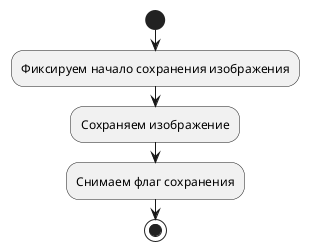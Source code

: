 @startuml
start
:Фиксируем начало сохранения изображения;
:Сохраняем изображение;
:Снимаем флаг сохранения;
stop
@enduml

